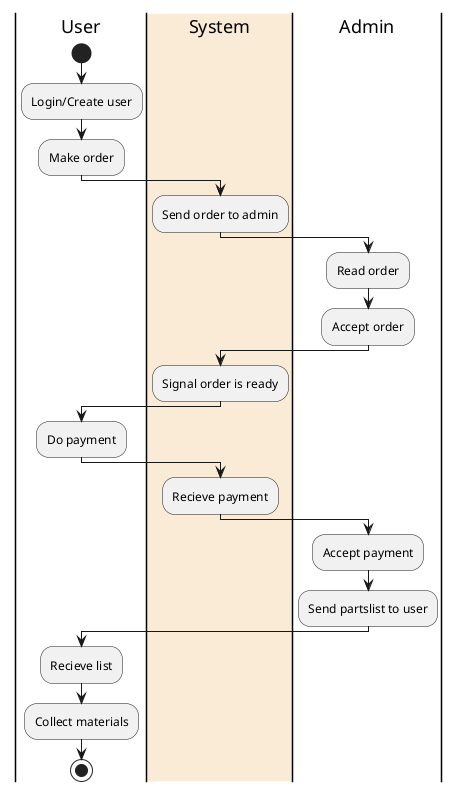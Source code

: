 @startuml
|User|
start
:Login/Create user;
|#AntiqueWhite|System|
|User|
:Make order;
|System|
:Send order to admin;
|Admin|
:Read order;
:Accept order;
|System|
:Signal order is ready;
|User|
:Do payment;
|System|
:Recieve payment;
|Admin|
:Accept payment;
:Send partslist to user;
|User|
:Recieve list;
:Collect materials;
stop
@enduml